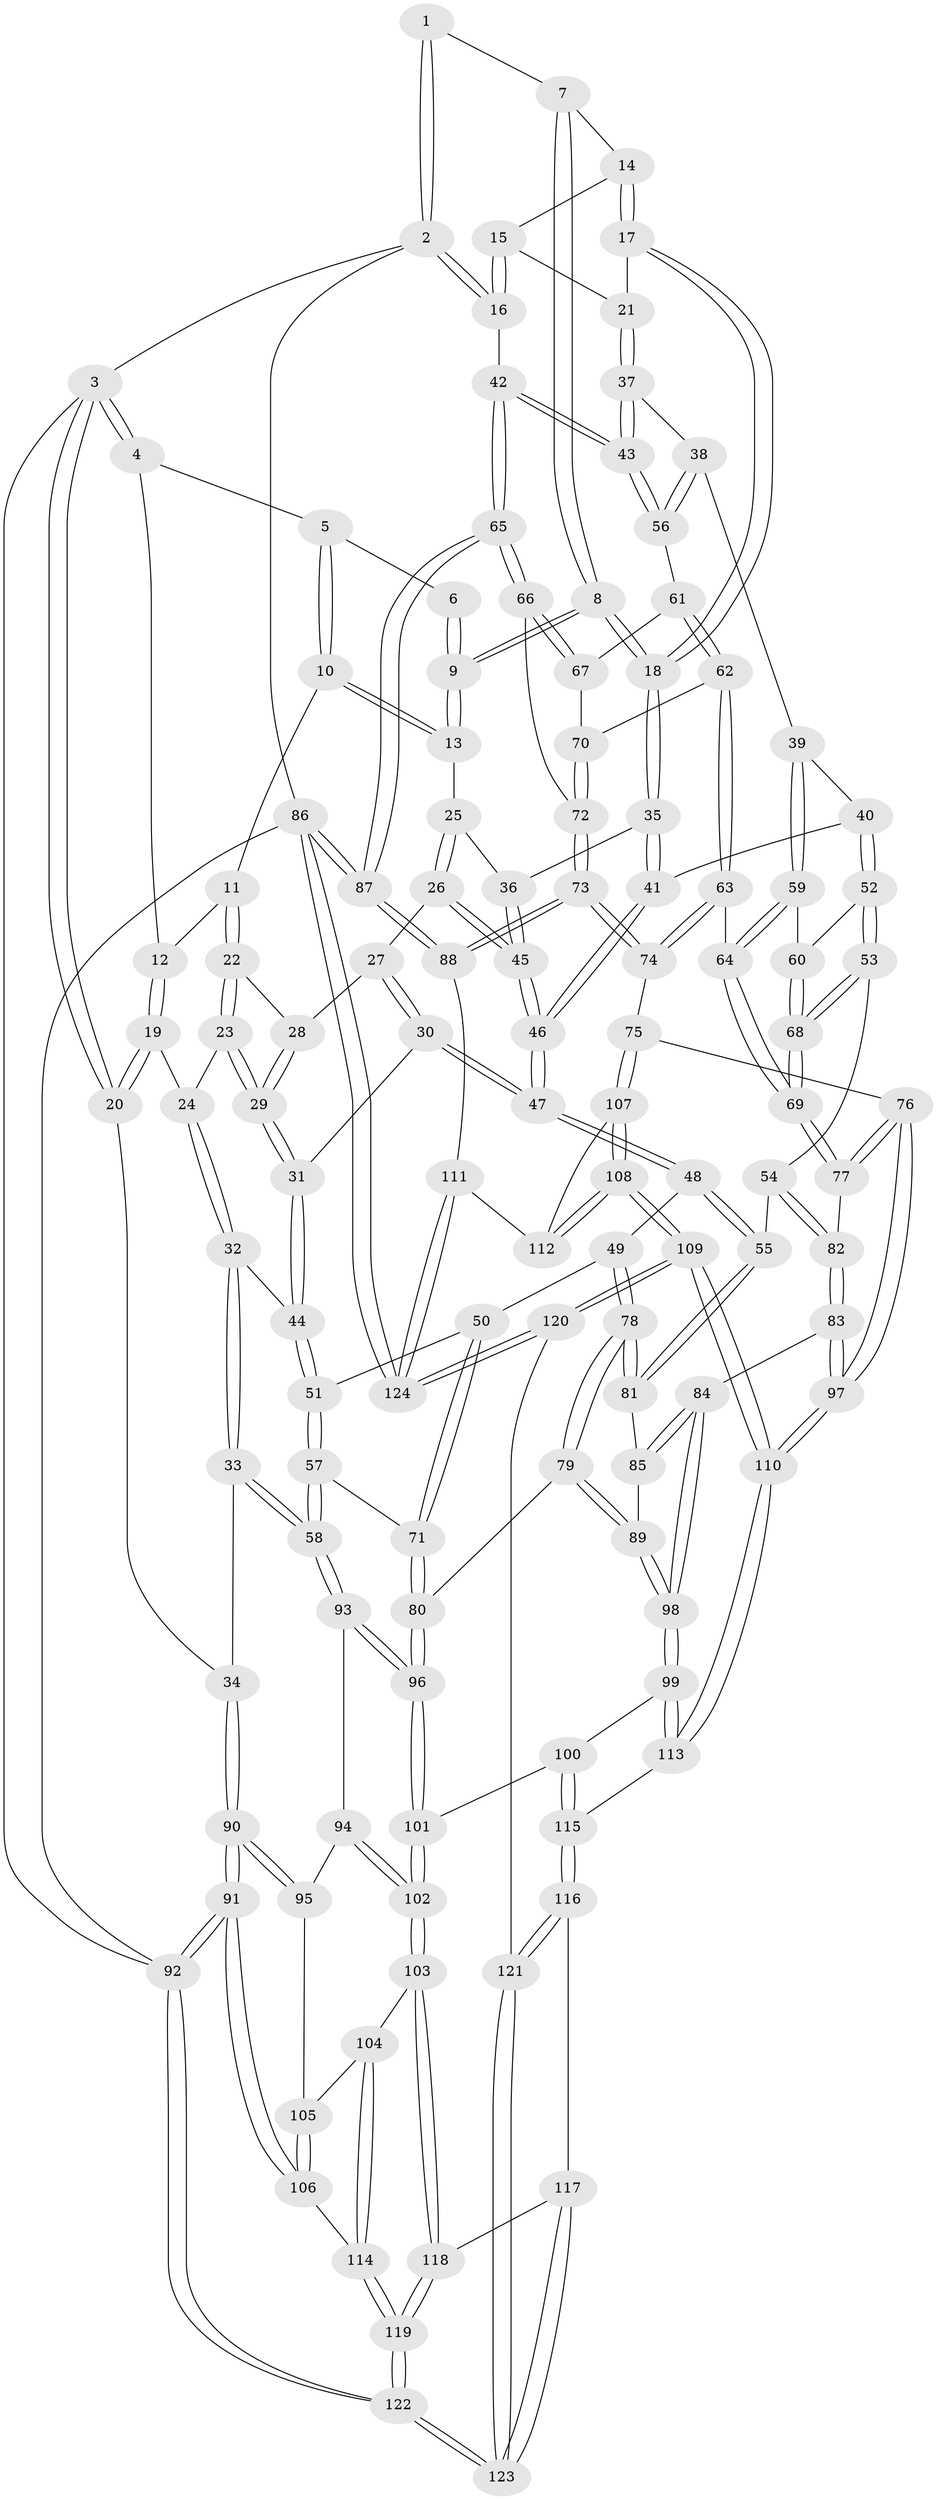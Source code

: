 // coarse degree distribution, {4: 0.3918918918918919, 5: 0.32432432432432434, 3: 0.10810810810810811, 6: 0.0945945945945946, 8: 0.013513513513513514, 9: 0.013513513513513514, 7: 0.04054054054054054, 2: 0.013513513513513514}
// Generated by graph-tools (version 1.1) at 2025/06/03/04/25 22:06:36]
// undirected, 124 vertices, 307 edges
graph export_dot {
graph [start="1"]
  node [color=gray90,style=filled];
  1 [pos="+0.7407676483122616+0"];
  2 [pos="+1+0"];
  3 [pos="+0+0"];
  4 [pos="+0.1483076823737863+0"];
  5 [pos="+0.5331235957266297+0"];
  6 [pos="+0.6450389898432187+0"];
  7 [pos="+0.7516331682508943+0"];
  8 [pos="+0.6781194179178583+0.19286411406649842"];
  9 [pos="+0.6451097566383789+0.1873471554202469"];
  10 [pos="+0.4772456404885847+0.05712540288405172"];
  11 [pos="+0.4528916483905194+0.08635194236466903"];
  12 [pos="+0.17070592706761906+0.051707693261909285"];
  13 [pos="+0.6353564609749139+0.18653667416290443"];
  14 [pos="+0.812020552361989+0.10421626257631039"];
  15 [pos="+0.9479698851098287+0.13218120614206372"];
  16 [pos="+1+0"];
  17 [pos="+0.7912644526393069+0.1924127826137058"];
  18 [pos="+0.7125852638615484+0.2221138473555509"];
  19 [pos="+0.15556898122486584+0.10001870567466918"];
  20 [pos="+0+0.20897375869929705"];
  21 [pos="+0.8495377238995558+0.21703848661568884"];
  22 [pos="+0.4497640546257126+0.09534207782485285"];
  23 [pos="+0.23555425448442063+0.19229210916947181"];
  24 [pos="+0.16906004461043445+0.13211984962765552"];
  25 [pos="+0.6220987863216426+0.20090806111666087"];
  26 [pos="+0.48851525247063154+0.24747737374694503"];
  27 [pos="+0.44869846899501076+0.1578342706948155"];
  28 [pos="+0.446902266045515+0.12591679351871446"];
  29 [pos="+0.26914856227832723+0.2587648419753442"];
  30 [pos="+0.3259692908750892+0.32415047377617723"];
  31 [pos="+0.28442423914122844+0.314182969858451"];
  32 [pos="+0.08820178561299498+0.3181219524688816"];
  33 [pos="+0+0.38088591272885414"];
  34 [pos="+0+0.37239546539791835"];
  35 [pos="+0.7158500415584751+0.3130834832493913"];
  36 [pos="+0.5842337881396698+0.27278709989485717"];
  37 [pos="+0.8600939049768425+0.24038561641269676"];
  38 [pos="+0.8317958714416873+0.3603145498809074"];
  39 [pos="+0.7761660955193717+0.37316804591730857"];
  40 [pos="+0.7213011642941582+0.3353969790957648"];
  41 [pos="+0.7179555472108473+0.33153182014409976"];
  42 [pos="+1+0.3110934904129062"];
  43 [pos="+1+0.3283612406567565"];
  44 [pos="+0.21934619846799477+0.36614748679731135"];
  45 [pos="+0.5057590792361447+0.36806373680786725"];
  46 [pos="+0.5042743442243882+0.3786441759375956"];
  47 [pos="+0.47463655899350193+0.42409658892701907"];
  48 [pos="+0.47504938521225015+0.4301442539881513"];
  49 [pos="+0.3865457747727194+0.47596627751216086"];
  50 [pos="+0.3494921705060173+0.4855921631856584"];
  51 [pos="+0.21421356256084367+0.408682075015584"];
  52 [pos="+0.6508496415661452+0.4511069123444605"];
  53 [pos="+0.5644287449390835+0.47472869084357583"];
  54 [pos="+0.5123147896081945+0.46889611295621614"];
  55 [pos="+0.48423300838897193+0.44591210767658596"];
  56 [pos="+0.9496147547755515+0.39405052738222407"];
  57 [pos="+0.16122353698383046+0.5445991764509974"];
  58 [pos="+0.15410707104093857+0.5475838694037497"];
  59 [pos="+0.7729375472760635+0.4081175744396683"];
  60 [pos="+0.7026407902391887+0.4756225517947505"];
  61 [pos="+0.9449091303112861+0.4043572946693137"];
  62 [pos="+0.8744361626938623+0.504242890079528"];
  63 [pos="+0.8419097050266988+0.5093536629009664"];
  64 [pos="+0.7992191313829182+0.48655104520158526"];
  65 [pos="+1+0.504296064281711"];
  66 [pos="+0.9607926639913595+0.555032345238438"];
  67 [pos="+0.951706847473694+0.5150206113317468"];
  68 [pos="+0.7030256532779466+0.5551233315160292"];
  69 [pos="+0.7145525274362964+0.5746374520548982"];
  70 [pos="+0.8815856129224768+0.5137119625555246"];
  71 [pos="+0.23388663011291033+0.5648201956840524"];
  72 [pos="+0.9255955114608237+0.580834939311088"];
  73 [pos="+0.9005425867160123+0.6726650580866247"];
  74 [pos="+0.80998336809174+0.6546282475821547"];
  75 [pos="+0.7781547595759861+0.6585816502734488"];
  76 [pos="+0.7342131129727032+0.6314778625721986"];
  77 [pos="+0.7154570587328886+0.5917906230461083"];
  78 [pos="+0.3343087189673569+0.615671777836131"];
  79 [pos="+0.3270845844492074+0.6205267466128033"];
  80 [pos="+0.294250185386671+0.621870812380293"];
  81 [pos="+0.4264192248886563+0.5912347956587105"];
  82 [pos="+0.5574262854457329+0.5909160324976411"];
  83 [pos="+0.5464887942484776+0.6825899958774347"];
  84 [pos="+0.4916844704269854+0.6744231795331271"];
  85 [pos="+0.4382683789247631+0.6282709415967678"];
  86 [pos="+1+1"];
  87 [pos="+1+0.7780994141635809"];
  88 [pos="+1+0.7759787342266521"];
  89 [pos="+0.3837100085801511+0.6798035802259891"];
  90 [pos="+0+0.6560989221847753"];
  91 [pos="+0+0.8206825388962952"];
  92 [pos="+0+1"];
  93 [pos="+0.11842856155446167+0.6400257538712547"];
  94 [pos="+0.11709755338024981+0.6424809328085526"];
  95 [pos="+0.095416584691235+0.6595155466464329"];
  96 [pos="+0.2800943550407928+0.7032873768252496"];
  97 [pos="+0.5746372101699465+0.7264982123705064"];
  98 [pos="+0.3927327669298911+0.7341556828241108"];
  99 [pos="+0.3899781480480383+0.7413966944690317"];
  100 [pos="+0.30798086398606495+0.766312405878133"];
  101 [pos="+0.28359391586075+0.7638300411311024"];
  102 [pos="+0.24061294657582863+0.7933421052690098"];
  103 [pos="+0.2167773127454702+0.8355865746828396"];
  104 [pos="+0.09352020602689448+0.7655729099409405"];
  105 [pos="+0.09165225641970677+0.6838174089929812"];
  106 [pos="+0+0.8358772816560917"];
  107 [pos="+0.7601772795950253+0.7295558764499274"];
  108 [pos="+0.6249487588082813+0.8893160970245128"];
  109 [pos="+0.6080827084044615+0.8959679662984179"];
  110 [pos="+0.578055009400632+0.8590094181003818"];
  111 [pos="+0.8795556850248399+0.880609833006957"];
  112 [pos="+0.8743840869998963+0.8794733601498612"];
  113 [pos="+0.48971166665079774+0.8437321775214064"];
  114 [pos="+0.01300646751009417+0.8510721557159483"];
  115 [pos="+0.38625345811921447+0.8825722680014757"];
  116 [pos="+0.3683768491302042+0.9032862672042989"];
  117 [pos="+0.2542041619730824+0.9138448285229922"];
  118 [pos="+0.21306837368432055+0.861610531479861"];
  119 [pos="+0.09418938612452799+0.9158058135827625"];
  120 [pos="+0.5868375619942194+1"];
  121 [pos="+0.4473197838495526+1"];
  122 [pos="+0.0477444382517755+1"];
  123 [pos="+0.264337567775635+1"];
  124 [pos="+0.8978983182192167+1"];
  1 -- 2;
  1 -- 2;
  1 -- 7;
  2 -- 3;
  2 -- 16;
  2 -- 16;
  2 -- 86;
  3 -- 4;
  3 -- 4;
  3 -- 20;
  3 -- 20;
  3 -- 92;
  4 -- 5;
  4 -- 12;
  5 -- 6;
  5 -- 10;
  5 -- 10;
  6 -- 9;
  6 -- 9;
  7 -- 8;
  7 -- 8;
  7 -- 14;
  8 -- 9;
  8 -- 9;
  8 -- 18;
  8 -- 18;
  9 -- 13;
  9 -- 13;
  10 -- 11;
  10 -- 13;
  10 -- 13;
  11 -- 12;
  11 -- 22;
  11 -- 22;
  12 -- 19;
  12 -- 19;
  13 -- 25;
  14 -- 15;
  14 -- 17;
  14 -- 17;
  15 -- 16;
  15 -- 16;
  15 -- 21;
  16 -- 42;
  17 -- 18;
  17 -- 18;
  17 -- 21;
  18 -- 35;
  18 -- 35;
  19 -- 20;
  19 -- 20;
  19 -- 24;
  20 -- 34;
  21 -- 37;
  21 -- 37;
  22 -- 23;
  22 -- 23;
  22 -- 28;
  23 -- 24;
  23 -- 29;
  23 -- 29;
  24 -- 32;
  24 -- 32;
  25 -- 26;
  25 -- 26;
  25 -- 36;
  26 -- 27;
  26 -- 45;
  26 -- 45;
  27 -- 28;
  27 -- 30;
  27 -- 30;
  28 -- 29;
  28 -- 29;
  29 -- 31;
  29 -- 31;
  30 -- 31;
  30 -- 47;
  30 -- 47;
  31 -- 44;
  31 -- 44;
  32 -- 33;
  32 -- 33;
  32 -- 44;
  33 -- 34;
  33 -- 58;
  33 -- 58;
  34 -- 90;
  34 -- 90;
  35 -- 36;
  35 -- 41;
  35 -- 41;
  36 -- 45;
  36 -- 45;
  37 -- 38;
  37 -- 43;
  37 -- 43;
  38 -- 39;
  38 -- 56;
  38 -- 56;
  39 -- 40;
  39 -- 59;
  39 -- 59;
  40 -- 41;
  40 -- 52;
  40 -- 52;
  41 -- 46;
  41 -- 46;
  42 -- 43;
  42 -- 43;
  42 -- 65;
  42 -- 65;
  43 -- 56;
  43 -- 56;
  44 -- 51;
  44 -- 51;
  45 -- 46;
  45 -- 46;
  46 -- 47;
  46 -- 47;
  47 -- 48;
  47 -- 48;
  48 -- 49;
  48 -- 55;
  48 -- 55;
  49 -- 50;
  49 -- 78;
  49 -- 78;
  50 -- 51;
  50 -- 71;
  50 -- 71;
  51 -- 57;
  51 -- 57;
  52 -- 53;
  52 -- 53;
  52 -- 60;
  53 -- 54;
  53 -- 68;
  53 -- 68;
  54 -- 55;
  54 -- 82;
  54 -- 82;
  55 -- 81;
  55 -- 81;
  56 -- 61;
  57 -- 58;
  57 -- 58;
  57 -- 71;
  58 -- 93;
  58 -- 93;
  59 -- 60;
  59 -- 64;
  59 -- 64;
  60 -- 68;
  60 -- 68;
  61 -- 62;
  61 -- 62;
  61 -- 67;
  62 -- 63;
  62 -- 63;
  62 -- 70;
  63 -- 64;
  63 -- 74;
  63 -- 74;
  64 -- 69;
  64 -- 69;
  65 -- 66;
  65 -- 66;
  65 -- 87;
  65 -- 87;
  66 -- 67;
  66 -- 67;
  66 -- 72;
  67 -- 70;
  68 -- 69;
  68 -- 69;
  69 -- 77;
  69 -- 77;
  70 -- 72;
  70 -- 72;
  71 -- 80;
  71 -- 80;
  72 -- 73;
  72 -- 73;
  73 -- 74;
  73 -- 74;
  73 -- 88;
  73 -- 88;
  74 -- 75;
  75 -- 76;
  75 -- 107;
  75 -- 107;
  76 -- 77;
  76 -- 77;
  76 -- 97;
  76 -- 97;
  77 -- 82;
  78 -- 79;
  78 -- 79;
  78 -- 81;
  78 -- 81;
  79 -- 80;
  79 -- 89;
  79 -- 89;
  80 -- 96;
  80 -- 96;
  81 -- 85;
  82 -- 83;
  82 -- 83;
  83 -- 84;
  83 -- 97;
  83 -- 97;
  84 -- 85;
  84 -- 85;
  84 -- 98;
  84 -- 98;
  85 -- 89;
  86 -- 87;
  86 -- 87;
  86 -- 124;
  86 -- 124;
  86 -- 92;
  87 -- 88;
  87 -- 88;
  88 -- 111;
  89 -- 98;
  89 -- 98;
  90 -- 91;
  90 -- 91;
  90 -- 95;
  90 -- 95;
  91 -- 92;
  91 -- 92;
  91 -- 106;
  91 -- 106;
  92 -- 122;
  92 -- 122;
  93 -- 94;
  93 -- 96;
  93 -- 96;
  94 -- 95;
  94 -- 102;
  94 -- 102;
  95 -- 105;
  96 -- 101;
  96 -- 101;
  97 -- 110;
  97 -- 110;
  98 -- 99;
  98 -- 99;
  99 -- 100;
  99 -- 113;
  99 -- 113;
  100 -- 101;
  100 -- 115;
  100 -- 115;
  101 -- 102;
  101 -- 102;
  102 -- 103;
  102 -- 103;
  103 -- 104;
  103 -- 118;
  103 -- 118;
  104 -- 105;
  104 -- 114;
  104 -- 114;
  105 -- 106;
  105 -- 106;
  106 -- 114;
  107 -- 108;
  107 -- 108;
  107 -- 112;
  108 -- 109;
  108 -- 109;
  108 -- 112;
  108 -- 112;
  109 -- 110;
  109 -- 110;
  109 -- 120;
  109 -- 120;
  110 -- 113;
  110 -- 113;
  111 -- 112;
  111 -- 124;
  111 -- 124;
  113 -- 115;
  114 -- 119;
  114 -- 119;
  115 -- 116;
  115 -- 116;
  116 -- 117;
  116 -- 121;
  116 -- 121;
  117 -- 118;
  117 -- 123;
  117 -- 123;
  118 -- 119;
  118 -- 119;
  119 -- 122;
  119 -- 122;
  120 -- 121;
  120 -- 124;
  120 -- 124;
  121 -- 123;
  121 -- 123;
  122 -- 123;
  122 -- 123;
}
